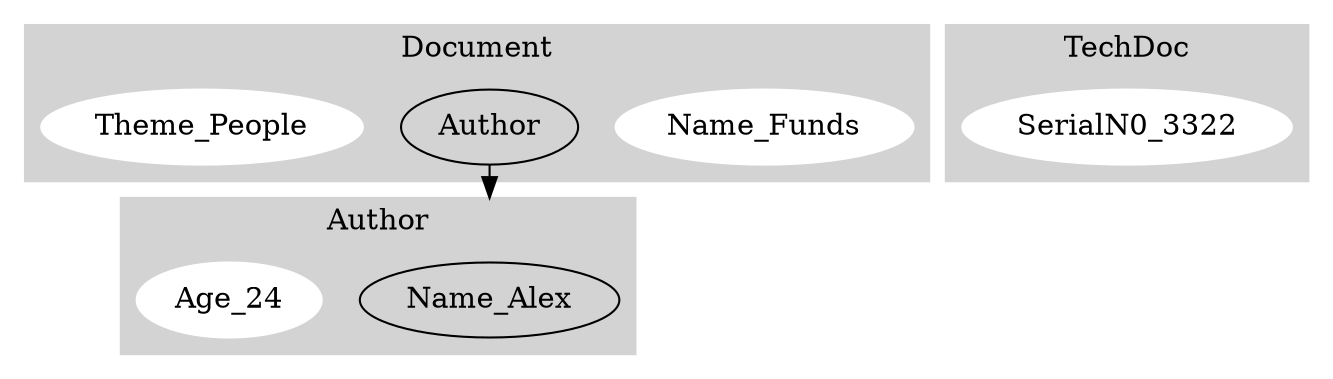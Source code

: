 digraph G {
	compound=true
	subgraph cluster_Document {
		node [color=white style=filled]
		Name_Funds
		style=filled
		color=lightgrey
		label=Document
	}
	Author -> Name_Alex [lhead=cluster_Author]
	subgraph cluster_Author {
		node [color=white style=filled]
		Name_Alex
		style=filled
		color=lightgrey
		label=Author
	}
	subgraph cluster_Author {
		node [color=white style=filled]
		Age_24
		style=filled
		color=lightgrey
		label=Author
	}
	subgraph cluster_Document {
		node [color=white style=filled]
		Author
		style=filled
		color=lightgrey
		label=Document
	}
	subgraph cluster_Document {
		node [color=white style=filled]
		Theme_People
		style=filled
		color=lightgrey
		label=Document
	}
	subgraph cluster_TechDoc {
		node [color=white style=filled]
		SerialN0_3322
		style=filled
		color=lightgrey
		label=TechDoc
	}
}
